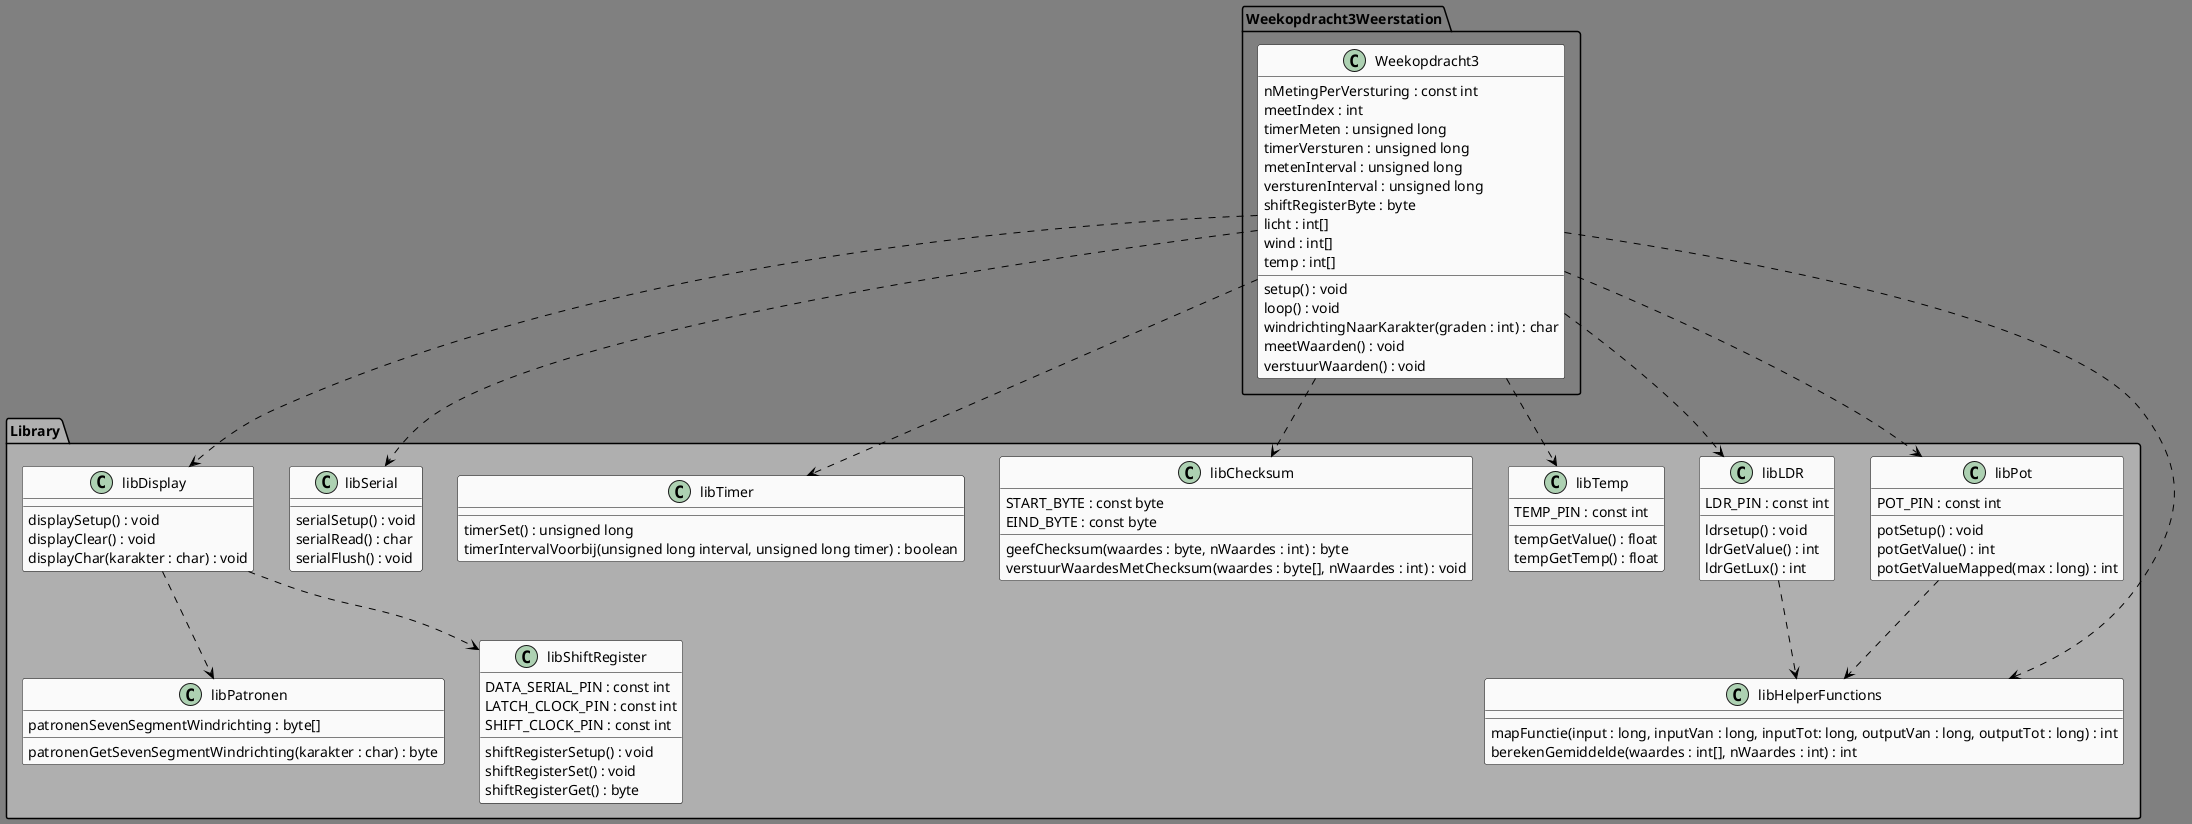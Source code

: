 @startuml weekopdracht3 EPD Weerstation

skinparam class {
BackgroundColor #FAFAFA
ArrowColor Black
BorderColor Black
BackgroundColor<<Foo>> DarkGrey
}
skinparam classAttributeIconSize 0
skinparam backgroundcolor Gray
skinparam stereotypeCBackgroundColor YellowGreen

package Weekopdracht3Weerstation {

class Weekopdracht3 {
nMetingPerVersturing : const int
meetIndex : int
timerMeten : unsigned long
timerVersturen : unsigned long
metenInterval : unsigned long
versturenInterval : unsigned long
shiftRegisterByte : byte
licht : int[]
wind : int[]
temp : int[]
setup() : void
loop() : void
windrichtingNaarKarakter(graden : int) : char
meetWaarden() : void
verstuurWaarden() : void
}

}

package Library #AFAFAF {

class libPot {
POT_PIN : const int
potSetup() : void
potGetValue() : int
potGetValueMapped(max : long) : int
}

class libLDR {
LDR_PIN : const int
ldrsetup() : void
ldrGetValue() : int
ldrGetLux() : int
}

class libTemp {
TEMP_PIN : const int
tempGetValue() : float
tempGetTemp() : float
}

class libChecksum {
START_BYTE : const byte
EIND_BYTE : const byte
geefChecksum(waardes : byte, nWaardes : int) : byte
verstuurWaardesMetChecksum(waardes : byte[], nWaardes : int) : void
}

class libHelperFunctions {
mapFunctie(input : long, inputVan : long, inputTot: long, outputVan : long, outputTot : long) : int
berekenGemiddelde(waardes : int[], nWaardes : int) : int
}

class libTimer {
timerSet() : unsigned long
timerIntervalVoorbij(unsigned long interval, unsigned long timer) : boolean
}

class libPatronen {
patronenSevenSegmentWindrichting : byte[]
patronenGetSevenSegmentWindrichting(karakter : char) : byte 
}

class libSerial {
serialSetup() : void
serialRead() : char
serialFlush() : void
}

class libShiftRegister {
DATA_SERIAL_PIN : const int
LATCH_CLOCK_PIN : const int
SHIFT_CLOCK_PIN : const int
shiftRegisterSetup() : void
shiftRegisterSet() : void
shiftRegisterGet() : byte
}

class libDisplay {
displaySetup() : void
displayClear() : void
displayChar(karakter : char) : void
}

}

Weekopdracht3 ..> libLDR
Weekopdracht3 ..> libPot
Weekopdracht3 ..> libTemp
Weekopdracht3 ..> libChecksum
Weekopdracht3 ..> libHelperFunctions
Weekopdracht3 ..> libTimer
Weekopdracht3 ..> libSerial
Weekopdracht3 ..> libDisplay
libDisplay ..> libPatronen
libDisplay ..> libShiftRegister
libPot ..> libHelperFunctions
libLDR ..> libHelperFunctions


@enduml